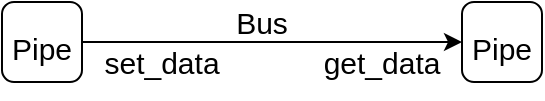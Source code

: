 <mxfile version="12.9.6" type="device"><diagram id="pzXvqrWWVJhqpkLEdvyZ" name="Page-1"><mxGraphModel dx="821" dy="441" grid="1" gridSize="10" guides="1" tooltips="1" connect="1" arrows="1" fold="1" page="1" pageScale="1" pageWidth="827" pageHeight="1169" math="0" shadow="0"><root><mxCell id="0"/><mxCell id="1" parent="0"/><mxCell id="dCWQQjTzdvsxh7XSYbrc-64" style="edgeStyle=orthogonalEdgeStyle;rounded=0;orthogonalLoop=1;jettySize=auto;html=1;exitX=1;exitY=0.5;exitDx=0;exitDy=0;entryX=0;entryY=0.5;entryDx=0;entryDy=0;fontSize=27;" edge="1" parent="1" source="dCWQQjTzdvsxh7XSYbrc-60" target="dCWQQjTzdvsxh7XSYbrc-66"><mxGeometry relative="1" as="geometry"><mxPoint x="320" y="220" as="targetPoint"/></mxGeometry></mxCell><mxCell id="dCWQQjTzdvsxh7XSYbrc-60" value="&lt;font style=&quot;font-size: 15px&quot;&gt;Pipe&lt;/font&gt;" style="rounded=1;whiteSpace=wrap;html=1;fontSize=27;" vertex="1" parent="1"><mxGeometry x="170" y="200" width="40" height="40" as="geometry"/></mxCell><mxCell id="dCWQQjTzdvsxh7XSYbrc-65" style="edgeStyle=orthogonalEdgeStyle;rounded=0;orthogonalLoop=1;jettySize=auto;html=1;exitX=0.5;exitY=1;exitDx=0;exitDy=0;fontSize=27;" edge="1" parent="1"><mxGeometry relative="1" as="geometry"><mxPoint x="340" y="240" as="sourcePoint"/><mxPoint x="340" y="240" as="targetPoint"/></mxGeometry></mxCell><mxCell id="dCWQQjTzdvsxh7XSYbrc-66" value="&lt;font style=&quot;font-size: 15px&quot;&gt;Pipe&lt;/font&gt;" style="rounded=1;whiteSpace=wrap;html=1;fontSize=27;" vertex="1" parent="1"><mxGeometry x="400" y="200" width="40" height="40" as="geometry"/></mxCell><mxCell id="dCWQQjTzdvsxh7XSYbrc-67" value="Bus" style="text;html=1;strokeColor=none;fillColor=none;align=center;verticalAlign=middle;whiteSpace=wrap;rounded=0;fontSize=15;" vertex="1" parent="1"><mxGeometry x="280" y="200" width="40" height="20" as="geometry"/></mxCell><mxCell id="dCWQQjTzdvsxh7XSYbrc-68" value="set_data" style="text;html=1;strokeColor=none;fillColor=none;align=center;verticalAlign=middle;whiteSpace=wrap;rounded=0;fontSize=15;" vertex="1" parent="1"><mxGeometry x="230" y="220" width="40" height="20" as="geometry"/></mxCell><mxCell id="dCWQQjTzdvsxh7XSYbrc-69" value="get_data" style="text;html=1;strokeColor=none;fillColor=none;align=center;verticalAlign=middle;whiteSpace=wrap;rounded=0;fontSize=15;" vertex="1" parent="1"><mxGeometry x="340" y="220" width="40" height="20" as="geometry"/></mxCell></root></mxGraphModel></diagram></mxfile>